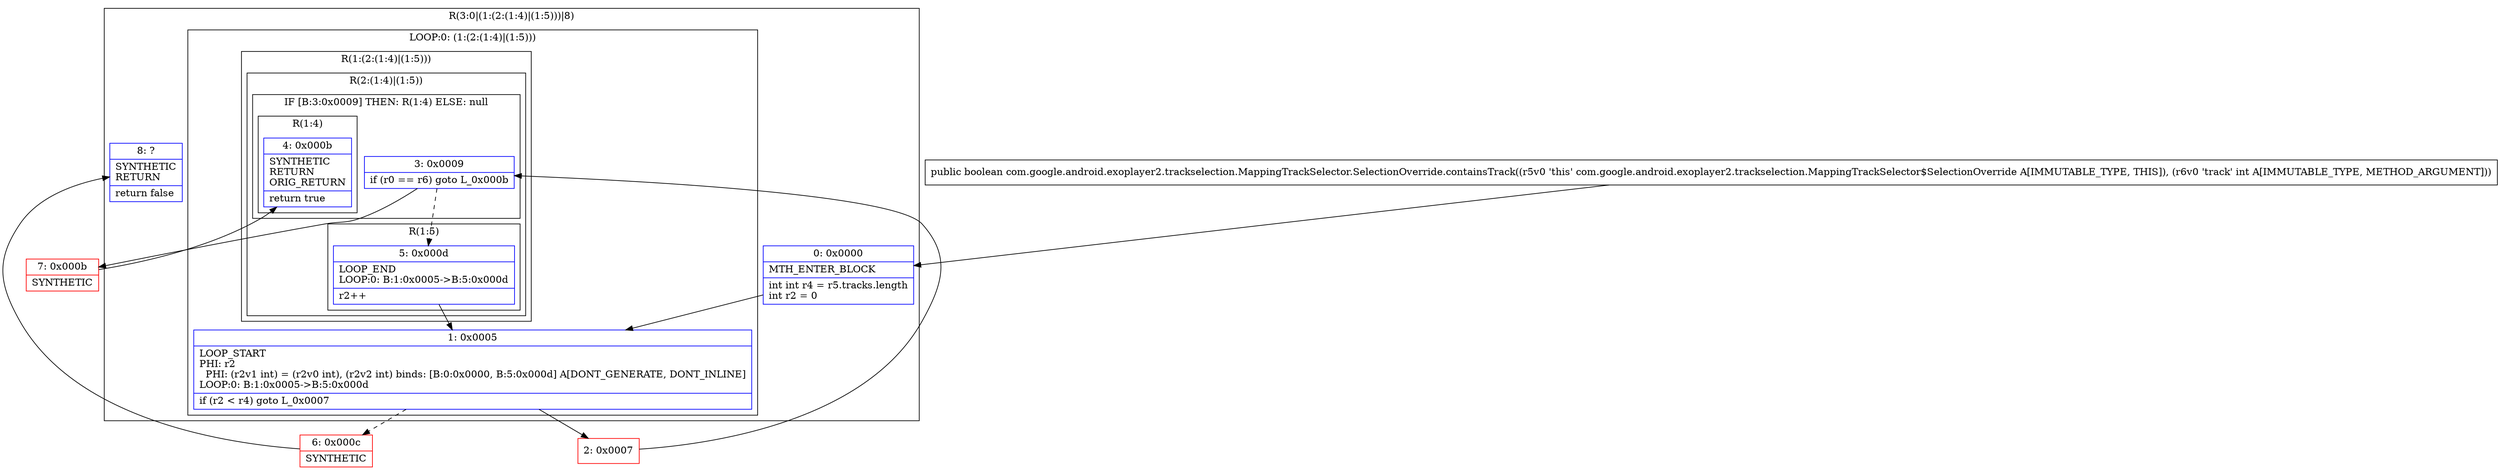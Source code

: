 digraph "CFG forcom.google.android.exoplayer2.trackselection.MappingTrackSelector.SelectionOverride.containsTrack(I)Z" {
subgraph cluster_Region_1174306518 {
label = "R(3:0|(1:(2:(1:4)|(1:5)))|8)";
node [shape=record,color=blue];
Node_0 [shape=record,label="{0\:\ 0x0000|MTH_ENTER_BLOCK\l|int int r4 = r5.tracks.length\lint r2 = 0\l}"];
subgraph cluster_LoopRegion_509819052 {
label = "LOOP:0: (1:(2:(1:4)|(1:5)))";
node [shape=record,color=blue];
Node_1 [shape=record,label="{1\:\ 0x0005|LOOP_START\lPHI: r2 \l  PHI: (r2v1 int) = (r2v0 int), (r2v2 int) binds: [B:0:0x0000, B:5:0x000d] A[DONT_GENERATE, DONT_INLINE]\lLOOP:0: B:1:0x0005\-\>B:5:0x000d\l|if (r2 \< r4) goto L_0x0007\l}"];
subgraph cluster_Region_2139952052 {
label = "R(1:(2:(1:4)|(1:5)))";
node [shape=record,color=blue];
subgraph cluster_Region_131173393 {
label = "R(2:(1:4)|(1:5))";
node [shape=record,color=blue];
subgraph cluster_IfRegion_1241586546 {
label = "IF [B:3:0x0009] THEN: R(1:4) ELSE: null";
node [shape=record,color=blue];
Node_3 [shape=record,label="{3\:\ 0x0009|if (r0 == r6) goto L_0x000b\l}"];
subgraph cluster_Region_1302392006 {
label = "R(1:4)";
node [shape=record,color=blue];
Node_4 [shape=record,label="{4\:\ 0x000b|SYNTHETIC\lRETURN\lORIG_RETURN\l|return true\l}"];
}
}
subgraph cluster_Region_197278596 {
label = "R(1:5)";
node [shape=record,color=blue];
Node_5 [shape=record,label="{5\:\ 0x000d|LOOP_END\lLOOP:0: B:1:0x0005\-\>B:5:0x000d\l|r2++\l}"];
}
}
}
}
Node_8 [shape=record,label="{8\:\ ?|SYNTHETIC\lRETURN\l|return false\l}"];
}
Node_2 [shape=record,color=red,label="{2\:\ 0x0007}"];
Node_6 [shape=record,color=red,label="{6\:\ 0x000c|SYNTHETIC\l}"];
Node_7 [shape=record,color=red,label="{7\:\ 0x000b|SYNTHETIC\l}"];
MethodNode[shape=record,label="{public boolean com.google.android.exoplayer2.trackselection.MappingTrackSelector.SelectionOverride.containsTrack((r5v0 'this' com.google.android.exoplayer2.trackselection.MappingTrackSelector$SelectionOverride A[IMMUTABLE_TYPE, THIS]), (r6v0 'track' int A[IMMUTABLE_TYPE, METHOD_ARGUMENT])) }"];
MethodNode -> Node_0;
Node_0 -> Node_1;
Node_1 -> Node_2;
Node_1 -> Node_6[style=dashed];
Node_3 -> Node_5[style=dashed];
Node_3 -> Node_7;
Node_5 -> Node_1;
Node_2 -> Node_3;
Node_6 -> Node_8;
Node_7 -> Node_4;
}

